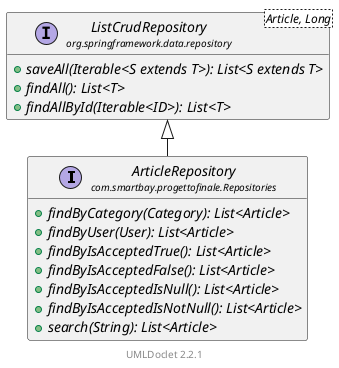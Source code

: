 @startuml
    ' Copyright to this UML and generated images belongs to the author of the corresponding Java sources.

    ' This UML was generated by UMLDoclet (C) Copyright 2016-2025 Talsma ICT.
    ' UMLDoclet 2.2.1 is licensed under the Apache License, version 2.0
    ' and contains parts of PlantUML 1.2024.7 (ASL) Copyright 2009-2025, Arnaud Roques.

    !pragma layout smetana

    set namespaceSeparator none
    hide empty fields
    hide empty methods

    interface "<size:14>ArticleRepository\n<size:10>com.smartbay.progettofinale.Repositories" as com.smartbay.progettofinale.Repositories.ArticleRepository [[ArticleRepository.html]] {
        {abstract} +findByCategory(Category): List<Article>
        {abstract} +findByUser(User): List<Article>
        {abstract} +findByIsAcceptedTrue(): List<Article>
        {abstract} +findByIsAcceptedFalse(): List<Article>
        {abstract} +findByIsAcceptedIsNull(): List<Article>
        {abstract} +findByIsAcceptedIsNotNull(): List<Article>
        {abstract} +search(String): List<Article>
    }

    interface "<size:14>ListCrudRepository\n<size:10>org.springframework.data.repository" as org.springframework.data.repository.ListCrudRepository<Article, Long> {
        {abstract} +saveAll(Iterable<S extends T>): List<S extends T>
        {abstract} +findAll(): List<T>
        {abstract} +findAllById(Iterable<ID>): List<T>
    }

    org.springframework.data.repository.ListCrudRepository <|-- com.smartbay.progettofinale.Repositories.ArticleRepository

    <style>
        footer {
            HyperLinkColor #8
            HyperLinkUnderlineThickness 0
        }
    </style>
    footer \n[[https://github.com/talsma-ict/umldoclet UMLDoclet 2.2.1]]
    ' Generated 2025-08-31T20:08:01.349296768+02:00[Europe/Rome]
@enduml
